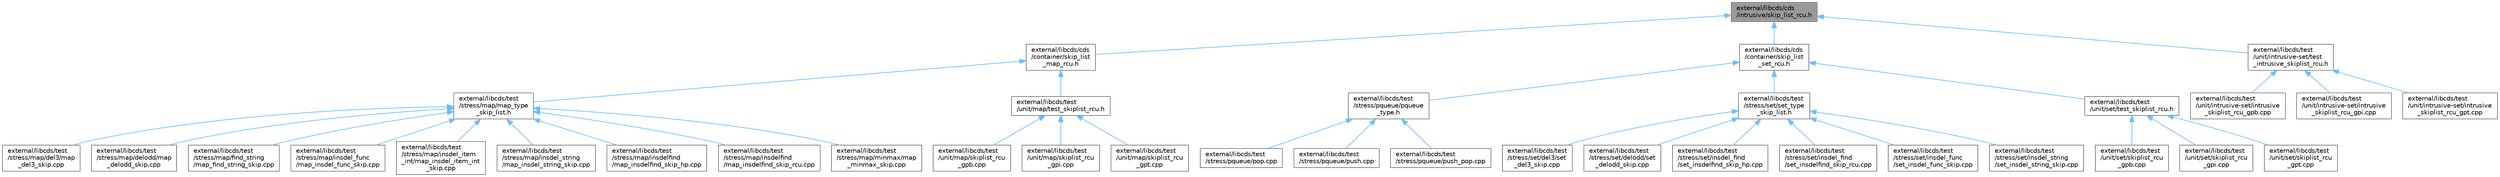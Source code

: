 digraph "external/libcds/cds/intrusive/skip_list_rcu.h"
{
 // LATEX_PDF_SIZE
  bgcolor="transparent";
  edge [fontname=Helvetica,fontsize=10,labelfontname=Helvetica,labelfontsize=10];
  node [fontname=Helvetica,fontsize=10,shape=box,height=0.2,width=0.4];
  Node1 [id="Node000001",label="external/libcds/cds\l/intrusive/skip_list_rcu.h",height=0.2,width=0.4,color="gray40", fillcolor="grey60", style="filled", fontcolor="black",tooltip=" "];
  Node1 -> Node2 [id="edge1_Node000001_Node000002",dir="back",color="steelblue1",style="solid",tooltip=" "];
  Node2 [id="Node000002",label="external/libcds/cds\l/container/skip_list\l_map_rcu.h",height=0.2,width=0.4,color="grey40", fillcolor="white", style="filled",URL="$skip__list__map__rcu_8h.html",tooltip=" "];
  Node2 -> Node3 [id="edge2_Node000002_Node000003",dir="back",color="steelblue1",style="solid",tooltip=" "];
  Node3 [id="Node000003",label="external/libcds/test\l/stress/map/map_type\l_skip_list.h",height=0.2,width=0.4,color="grey40", fillcolor="white", style="filled",URL="$map__type__skip__list_8h.html",tooltip=" "];
  Node3 -> Node4 [id="edge3_Node000003_Node000004",dir="back",color="steelblue1",style="solid",tooltip=" "];
  Node4 [id="Node000004",label="external/libcds/test\l/stress/map/del3/map\l_del3_skip.cpp",height=0.2,width=0.4,color="grey40", fillcolor="white", style="filled",URL="$map__del3__skip_8cpp.html",tooltip=" "];
  Node3 -> Node5 [id="edge4_Node000003_Node000005",dir="back",color="steelblue1",style="solid",tooltip=" "];
  Node5 [id="Node000005",label="external/libcds/test\l/stress/map/delodd/map\l_delodd_skip.cpp",height=0.2,width=0.4,color="grey40", fillcolor="white", style="filled",URL="$map__delodd__skip_8cpp.html",tooltip=" "];
  Node3 -> Node6 [id="edge5_Node000003_Node000006",dir="back",color="steelblue1",style="solid",tooltip=" "];
  Node6 [id="Node000006",label="external/libcds/test\l/stress/map/find_string\l/map_find_string_skip.cpp",height=0.2,width=0.4,color="grey40", fillcolor="white", style="filled",URL="$map__find__string__skip_8cpp.html",tooltip=" "];
  Node3 -> Node7 [id="edge6_Node000003_Node000007",dir="back",color="steelblue1",style="solid",tooltip=" "];
  Node7 [id="Node000007",label="external/libcds/test\l/stress/map/insdel_func\l/map_insdel_func_skip.cpp",height=0.2,width=0.4,color="grey40", fillcolor="white", style="filled",URL="$map__insdel__func__skip_8cpp.html",tooltip=" "];
  Node3 -> Node8 [id="edge7_Node000003_Node000008",dir="back",color="steelblue1",style="solid",tooltip=" "];
  Node8 [id="Node000008",label="external/libcds/test\l/stress/map/insdel_item\l_int/map_insdel_item_int\l_skip.cpp",height=0.2,width=0.4,color="grey40", fillcolor="white", style="filled",URL="$map__insdel__item__int__skip_8cpp.html",tooltip=" "];
  Node3 -> Node9 [id="edge8_Node000003_Node000009",dir="back",color="steelblue1",style="solid",tooltip=" "];
  Node9 [id="Node000009",label="external/libcds/test\l/stress/map/insdel_string\l/map_insdel_string_skip.cpp",height=0.2,width=0.4,color="grey40", fillcolor="white", style="filled",URL="$map__insdel__string__skip_8cpp.html",tooltip=" "];
  Node3 -> Node10 [id="edge9_Node000003_Node000010",dir="back",color="steelblue1",style="solid",tooltip=" "];
  Node10 [id="Node000010",label="external/libcds/test\l/stress/map/insdelfind\l/map_insdelfind_skip_hp.cpp",height=0.2,width=0.4,color="grey40", fillcolor="white", style="filled",URL="$map__insdelfind__skip__hp_8cpp.html",tooltip=" "];
  Node3 -> Node11 [id="edge10_Node000003_Node000011",dir="back",color="steelblue1",style="solid",tooltip=" "];
  Node11 [id="Node000011",label="external/libcds/test\l/stress/map/insdelfind\l/map_insdelfind_skip_rcu.cpp",height=0.2,width=0.4,color="grey40", fillcolor="white", style="filled",URL="$map__insdelfind__skip__rcu_8cpp.html",tooltip=" "];
  Node3 -> Node12 [id="edge11_Node000003_Node000012",dir="back",color="steelblue1",style="solid",tooltip=" "];
  Node12 [id="Node000012",label="external/libcds/test\l/stress/map/minmax/map\l_minmax_skip.cpp",height=0.2,width=0.4,color="grey40", fillcolor="white", style="filled",URL="$map__minmax__skip_8cpp.html",tooltip=" "];
  Node2 -> Node13 [id="edge12_Node000002_Node000013",dir="back",color="steelblue1",style="solid",tooltip=" "];
  Node13 [id="Node000013",label="external/libcds/test\l/unit/map/test_skiplist_rcu.h",height=0.2,width=0.4,color="grey40", fillcolor="white", style="filled",URL="$map_2test__skiplist__rcu_8h.html",tooltip=" "];
  Node13 -> Node14 [id="edge13_Node000013_Node000014",dir="back",color="steelblue1",style="solid",tooltip=" "];
  Node14 [id="Node000014",label="external/libcds/test\l/unit/map/skiplist_rcu\l_gpb.cpp",height=0.2,width=0.4,color="grey40", fillcolor="white", style="filled",URL="$map_2skiplist__rcu__gpb_8cpp.html",tooltip=" "];
  Node13 -> Node15 [id="edge14_Node000013_Node000015",dir="back",color="steelblue1",style="solid",tooltip=" "];
  Node15 [id="Node000015",label="external/libcds/test\l/unit/map/skiplist_rcu\l_gpi.cpp",height=0.2,width=0.4,color="grey40", fillcolor="white", style="filled",URL="$map_2skiplist__rcu__gpi_8cpp.html",tooltip=" "];
  Node13 -> Node16 [id="edge15_Node000013_Node000016",dir="back",color="steelblue1",style="solid",tooltip=" "];
  Node16 [id="Node000016",label="external/libcds/test\l/unit/map/skiplist_rcu\l_gpt.cpp",height=0.2,width=0.4,color="grey40", fillcolor="white", style="filled",URL="$map_2skiplist__rcu__gpt_8cpp.html",tooltip=" "];
  Node1 -> Node17 [id="edge16_Node000001_Node000017",dir="back",color="steelblue1",style="solid",tooltip=" "];
  Node17 [id="Node000017",label="external/libcds/cds\l/container/skip_list\l_set_rcu.h",height=0.2,width=0.4,color="grey40", fillcolor="white", style="filled",URL="$skip__list__set__rcu_8h.html",tooltip=" "];
  Node17 -> Node18 [id="edge17_Node000017_Node000018",dir="back",color="steelblue1",style="solid",tooltip=" "];
  Node18 [id="Node000018",label="external/libcds/test\l/stress/pqueue/pqueue\l_type.h",height=0.2,width=0.4,color="grey40", fillcolor="white", style="filled",URL="$pqueue__type_8h.html",tooltip=" "];
  Node18 -> Node19 [id="edge18_Node000018_Node000019",dir="back",color="steelblue1",style="solid",tooltip=" "];
  Node19 [id="Node000019",label="external/libcds/test\l/stress/pqueue/pop.cpp",height=0.2,width=0.4,color="grey40", fillcolor="white", style="filled",URL="$pqueue_2pop_8cpp.html",tooltip=" "];
  Node18 -> Node20 [id="edge19_Node000018_Node000020",dir="back",color="steelblue1",style="solid",tooltip=" "];
  Node20 [id="Node000020",label="external/libcds/test\l/stress/pqueue/push.cpp",height=0.2,width=0.4,color="grey40", fillcolor="white", style="filled",URL="$pqueue_2push_8cpp.html",tooltip=" "];
  Node18 -> Node21 [id="edge20_Node000018_Node000021",dir="back",color="steelblue1",style="solid",tooltip=" "];
  Node21 [id="Node000021",label="external/libcds/test\l/stress/pqueue/push_pop.cpp",height=0.2,width=0.4,color="grey40", fillcolor="white", style="filled",URL="$pqueue_2push__pop_8cpp.html",tooltip=" "];
  Node17 -> Node22 [id="edge21_Node000017_Node000022",dir="back",color="steelblue1",style="solid",tooltip=" "];
  Node22 [id="Node000022",label="external/libcds/test\l/stress/set/set_type\l_skip_list.h",height=0.2,width=0.4,color="grey40", fillcolor="white", style="filled",URL="$set__type__skip__list_8h.html",tooltip=" "];
  Node22 -> Node23 [id="edge22_Node000022_Node000023",dir="back",color="steelblue1",style="solid",tooltip=" "];
  Node23 [id="Node000023",label="external/libcds/test\l/stress/set/del3/set\l_del3_skip.cpp",height=0.2,width=0.4,color="grey40", fillcolor="white", style="filled",URL="$set__del3__skip_8cpp.html",tooltip=" "];
  Node22 -> Node24 [id="edge23_Node000022_Node000024",dir="back",color="steelblue1",style="solid",tooltip=" "];
  Node24 [id="Node000024",label="external/libcds/test\l/stress/set/delodd/set\l_delodd_skip.cpp",height=0.2,width=0.4,color="grey40", fillcolor="white", style="filled",URL="$set__delodd__skip_8cpp.html",tooltip=" "];
  Node22 -> Node25 [id="edge24_Node000022_Node000025",dir="back",color="steelblue1",style="solid",tooltip=" "];
  Node25 [id="Node000025",label="external/libcds/test\l/stress/set/insdel_find\l/set_insdelfind_skip_hp.cpp",height=0.2,width=0.4,color="grey40", fillcolor="white", style="filled",URL="$set__insdelfind__skip__hp_8cpp.html",tooltip=" "];
  Node22 -> Node26 [id="edge25_Node000022_Node000026",dir="back",color="steelblue1",style="solid",tooltip=" "];
  Node26 [id="Node000026",label="external/libcds/test\l/stress/set/insdel_find\l/set_insdelfind_skip_rcu.cpp",height=0.2,width=0.4,color="grey40", fillcolor="white", style="filled",URL="$set__insdelfind__skip__rcu_8cpp.html",tooltip=" "];
  Node22 -> Node27 [id="edge26_Node000022_Node000027",dir="back",color="steelblue1",style="solid",tooltip=" "];
  Node27 [id="Node000027",label="external/libcds/test\l/stress/set/insdel_func\l/set_insdel_func_skip.cpp",height=0.2,width=0.4,color="grey40", fillcolor="white", style="filled",URL="$set__insdel__func__skip_8cpp.html",tooltip=" "];
  Node22 -> Node28 [id="edge27_Node000022_Node000028",dir="back",color="steelblue1",style="solid",tooltip=" "];
  Node28 [id="Node000028",label="external/libcds/test\l/stress/set/insdel_string\l/set_insdel_string_skip.cpp",height=0.2,width=0.4,color="grey40", fillcolor="white", style="filled",URL="$set__insdel__string__skip_8cpp.html",tooltip=" "];
  Node17 -> Node29 [id="edge28_Node000017_Node000029",dir="back",color="steelblue1",style="solid",tooltip=" "];
  Node29 [id="Node000029",label="external/libcds/test\l/unit/set/test_skiplist_rcu.h",height=0.2,width=0.4,color="grey40", fillcolor="white", style="filled",URL="$set_2test__skiplist__rcu_8h.html",tooltip=" "];
  Node29 -> Node30 [id="edge29_Node000029_Node000030",dir="back",color="steelblue1",style="solid",tooltip=" "];
  Node30 [id="Node000030",label="external/libcds/test\l/unit/set/skiplist_rcu\l_gpb.cpp",height=0.2,width=0.4,color="grey40", fillcolor="white", style="filled",URL="$set_2skiplist__rcu__gpb_8cpp.html",tooltip=" "];
  Node29 -> Node31 [id="edge30_Node000029_Node000031",dir="back",color="steelblue1",style="solid",tooltip=" "];
  Node31 [id="Node000031",label="external/libcds/test\l/unit/set/skiplist_rcu\l_gpi.cpp",height=0.2,width=0.4,color="grey40", fillcolor="white", style="filled",URL="$set_2skiplist__rcu__gpi_8cpp.html",tooltip=" "];
  Node29 -> Node32 [id="edge31_Node000029_Node000032",dir="back",color="steelblue1",style="solid",tooltip=" "];
  Node32 [id="Node000032",label="external/libcds/test\l/unit/set/skiplist_rcu\l_gpt.cpp",height=0.2,width=0.4,color="grey40", fillcolor="white", style="filled",URL="$set_2skiplist__rcu__gpt_8cpp.html",tooltip=" "];
  Node1 -> Node33 [id="edge32_Node000001_Node000033",dir="back",color="steelblue1",style="solid",tooltip=" "];
  Node33 [id="Node000033",label="external/libcds/test\l/unit/intrusive-set/test\l_intrusive_skiplist_rcu.h",height=0.2,width=0.4,color="grey40", fillcolor="white", style="filled",URL="$test__intrusive__skiplist__rcu_8h.html",tooltip=" "];
  Node33 -> Node34 [id="edge33_Node000033_Node000034",dir="back",color="steelblue1",style="solid",tooltip=" "];
  Node34 [id="Node000034",label="external/libcds/test\l/unit/intrusive-set/intrusive\l_skiplist_rcu_gpb.cpp",height=0.2,width=0.4,color="grey40", fillcolor="white", style="filled",URL="$intrusive__skiplist__rcu__gpb_8cpp.html",tooltip=" "];
  Node33 -> Node35 [id="edge34_Node000033_Node000035",dir="back",color="steelblue1",style="solid",tooltip=" "];
  Node35 [id="Node000035",label="external/libcds/test\l/unit/intrusive-set/intrusive\l_skiplist_rcu_gpi.cpp",height=0.2,width=0.4,color="grey40", fillcolor="white", style="filled",URL="$intrusive__skiplist__rcu__gpi_8cpp.html",tooltip=" "];
  Node33 -> Node36 [id="edge35_Node000033_Node000036",dir="back",color="steelblue1",style="solid",tooltip=" "];
  Node36 [id="Node000036",label="external/libcds/test\l/unit/intrusive-set/intrusive\l_skiplist_rcu_gpt.cpp",height=0.2,width=0.4,color="grey40", fillcolor="white", style="filled",URL="$intrusive__skiplist__rcu__gpt_8cpp.html",tooltip=" "];
}
